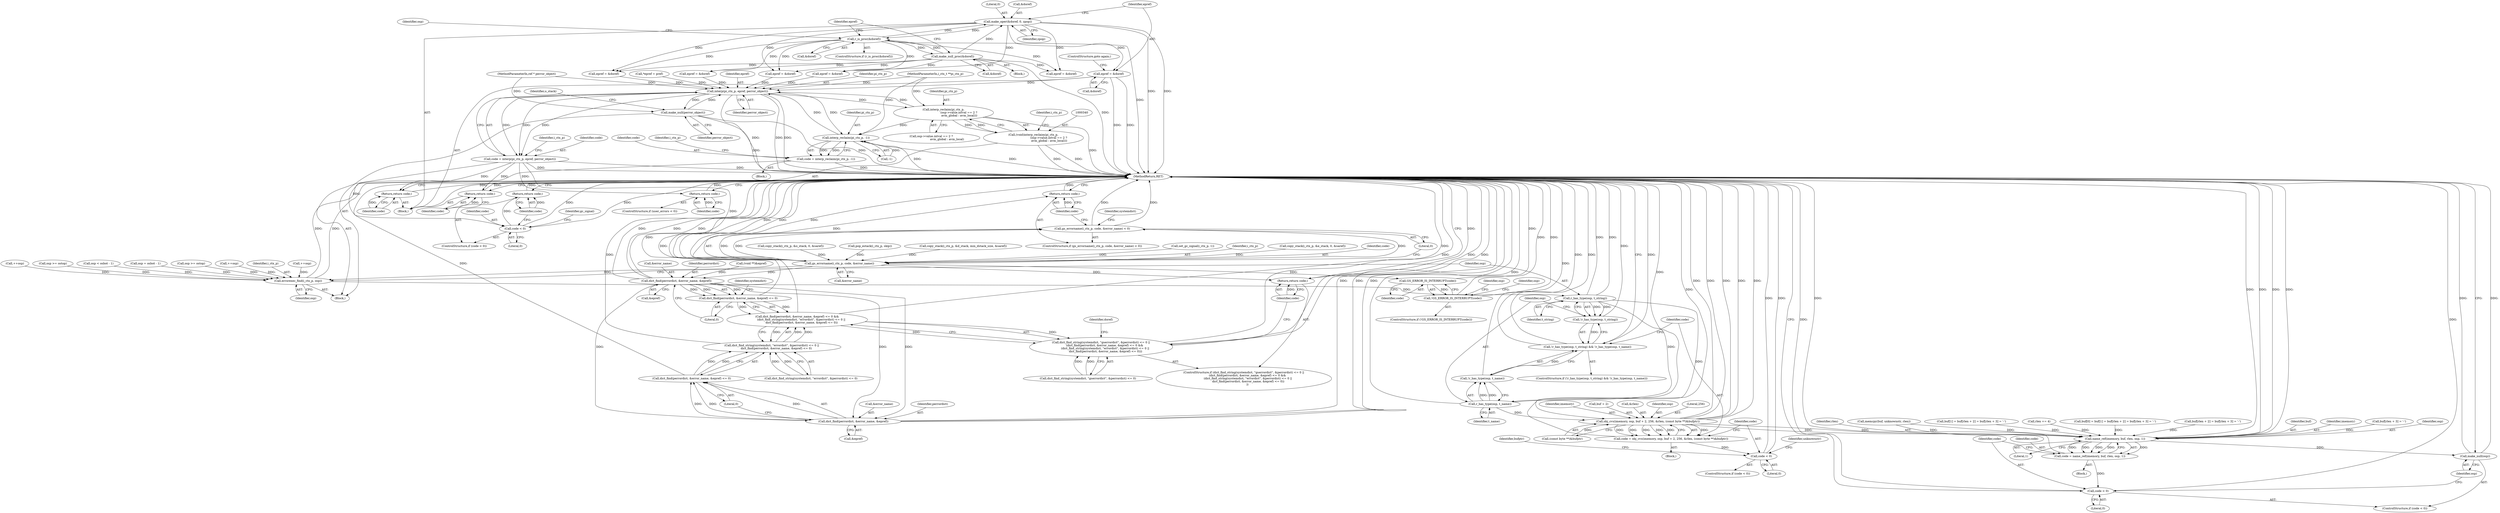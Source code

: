 digraph "0_ghostscript_a6807394bd94b708be24758287b606154daaaed9@pointer" {
"1000362" [label="(Call,epref = &doref)"];
"1000357" [label="(Call,make_oper(&doref, 0, zpop))"];
"1000562" [label="(Call,r_is_proc(&doref))"];
"1000571" [label="(Call,make_null_proc(&doref))"];
"1000231" [label="(Call,interp(pi_ctx_p, epref, perror_object))"];
"1000175" [label="(Call,make_null(perror_object))"];
"1000210" [label="(Call,interp_reclaim(pi_ctx_p, -1))"];
"1000208" [label="(Call,code = interp_reclaim(pi_ctx_p, -1))"];
"1000224" [label="(Call,code < 0)"];
"1000227" [label="(Return,return code;)"];
"1000229" [label="(Call,code = interp(pi_ctx_p, epref, perror_object))"];
"1000282" [label="(Return,return code;)"];
"1000369" [label="(Return,return code;)"];
"1000625" [label="(Return,return code;)"];
"1000629" [label="(Call,gs_errorname(i_ctx_p, code, &error_name))"];
"1000628" [label="(Call,gs_errorname(i_ctx_p, code, &error_name) < 0)"];
"1000635" [label="(Return,return code;)"];
"1000648" [label="(Call,dict_find(perrordict, &error_name, &epref))"];
"1000647" [label="(Call,dict_find(perrordict, &error_name, &epref) <= 0)"];
"1000646" [label="(Call,dict_find(perrordict, &error_name, &epref) <= 0 &&\n         (dict_find_string(systemdict, \"errordict\", &perrordict) <= 0 ||\n          dict_find(perrordict, &error_name, &epref) <= 0))"];
"1000638" [label="(Call,dict_find_string(systemdict, \"gserrordict\", &perrordict) <= 0 ||\n        (dict_find(perrordict, &error_name, &epref) <= 0 &&\n         (dict_find_string(systemdict, \"errordict\", &perrordict) <= 0 ||\n          dict_find(perrordict, &error_name, &epref) <= 0)))"];
"1000655" [label="(Call,dict_find_string(systemdict, \"errordict\", &perrordict) <= 0 ||\n          dict_find(perrordict, &error_name, &epref) <= 0)"];
"1000664" [label="(Call,dict_find(perrordict, &error_name, &epref))"];
"1000663" [label="(Call,dict_find(perrordict, &error_name, &epref) <= 0)"];
"1000671" [label="(Return,return code;)"];
"1000683" [label="(Call,GS_ERROR_IS_INTERRUPT(code))"];
"1000682" [label="(Call,!GS_ERROR_IS_INTERRUPT(code))"];
"1000706" [label="(Call,errorexec_find(i_ctx_p, osp))"];
"1000712" [label="(Call,r_has_type(osp, t_string))"];
"1000711" [label="(Call,!r_has_type(osp, t_string))"];
"1000710" [label="(Call,!r_has_type(osp, t_string) && !r_has_type(osp, t_name))"];
"1000716" [label="(Call,r_has_type(osp, t_name))"];
"1000715" [label="(Call,!r_has_type(osp, t_name))"];
"1000722" [label="(Call,obj_cvs(imemory, osp, buf + 2, 256, &rlen, (const byte **)&bufptr))"];
"1000720" [label="(Call,code = obj_cvs(imemory, osp, buf + 2, 256, &rlen, (const byte **)&bufptr))"];
"1000736" [label="(Call,code < 0)"];
"1000814" [label="(Call,name_ref(imemory, buf, rlen, osp, 1))"];
"1000812" [label="(Call,code = name_ref(imemory, buf, rlen, osp, 1))"];
"1000821" [label="(Call,code < 0)"];
"1000824" [label="(Call,make_null(osp))"];
"1000341" [label="(Call,interp_reclaim(pi_ctx_p,\n                                  (osp->value.intval == 2 ?\n                                   avm_global : avm_local)))"];
"1000339" [label="(Call,(void)interp_reclaim(pi_ctx_p,\n                                  (osp->value.intval == 2 ?\n                                   avm_global : avm_local)))"];
"1000581" [label="(Call,copy_stack(i_ctx_p, &o_stack, 0, &saref))"];
"1000641" [label="(Identifier,systemdict)"];
"1000343" [label="(Call,osp->value.intval == 2 ?\n                                   avm_global : avm_local)"];
"1000658" [label="(Identifier,systemdict)"];
"1000683" [label="(Call,GS_ERROR_IS_INTERRUPT(code))"];
"1000821" [label="(Call,code < 0)"];
"1000176" [label="(Identifier,perror_object)"];
"1000650" [label="(Call,&error_name)"];
"1000625" [label="(Return,return code;)"];
"1000228" [label="(Identifier,code)"];
"1000362" [label="(Call,epref = &doref)"];
"1000637" [label="(ControlStructure,if (dict_find_string(systemdict, \"gserrordict\", &perrordict) <= 0 ||\n        (dict_find(perrordict, &error_name, &epref) <= 0 &&\n         (dict_find_string(systemdict, \"errordict\", &perrordict) <= 0 ||\n          dict_find(perrordict, &error_name, &epref) <= 0))\n        ))"];
"1000672" [label="(Identifier,code)"];
"1000811" [label="(Block,)"];
"1000615" [label="(Call,epref = &doref)"];
"1000636" [label="(Identifier,code)"];
"1000572" [label="(Call,&doref)"];
"1000424" [label="(Call,++osp)"];
"1000574" [label="(Call,epref = &doref)"];
"1000542" [label="(Call,++osp)"];
"1000369" [label="(Return,return code;)"];
"1000139" [label="(Block,)"];
"1000742" [label="(Identifier,unknownstr)"];
"1000708" [label="(Identifier,osp)"];
"1000358" [label="(Call,&doref)"];
"1000227" [label="(Return,return code;)"];
"1000656" [label="(Call,dict_find_string(systemdict, \"errordict\", &perrordict) <= 0)"];
"1000825" [label="(Identifier,osp)"];
"1000820" [label="(ControlStructure,if (code < 0))"];
"1000141" [label="(Call,*epref = pref)"];
"1000537" [label="(Call,pop_estack(i_ctx_p, skip))"];
"1000193" [label="(Block,)"];
"1000354" [label="(Identifier,i_ctx_p)"];
"1000666" [label="(Call,&error_name)"];
"1000562" [label="(Call,r_is_proc(&doref))"];
"1000710" [label="(Call,!r_has_type(osp, t_string) && !r_has_type(osp, t_name))"];
"1000626" [label="(Identifier,code)"];
"1000639" [label="(Call,dict_find_string(systemdict, \"gserrordict\", &perrordict) <= 0)"];
"1000655" [label="(Call,dict_find_string(systemdict, \"errordict\", &perrordict) <= 0 ||\n          dict_find(perrordict, &error_name, &epref) <= 0)"];
"1000723" [label="(Identifier,imemory)"];
"1000649" [label="(Identifier,perrordict)"];
"1000224" [label="(Call,code < 0)"];
"1000703" [label="(Identifier,osp)"];
"1000404" [label="(Call,copy_stack(i_ctx_p, &d_stack, min_dstack_size, &saref))"];
"1000441" [label="(Call,epref = &doref)"];
"1000814" [label="(Call,name_ref(imemory, buf, rlen, osp, 1))"];
"1000565" [label="(Block,)"];
"1000674" [label="(Identifier,doref)"];
"1000333" [label="(Call,epref = &doref)"];
"1000192" [label="(Identifier,gc_signal)"];
"1000690" [label="(Identifier,osp)"];
"1000226" [label="(Literal,0)"];
"1000264" [label="(Call,set_gc_signal(i_ctx_p, 1))"];
"1000670" [label="(Literal,0)"];
"1000563" [label="(Call,&doref)"];
"1000652" [label="(Call,&epref)"];
"1000646" [label="(Call,dict_find(perrordict, &error_name, &epref) <= 0 &&\n         (dict_find_string(systemdict, \"errordict\", &perrordict) <= 0 ||\n          dict_find(perrordict, &error_name, &epref) <= 0))"];
"1000711" [label="(Call,!r_has_type(osp, t_string))"];
"1000632" [label="(Call,&error_name)"];
"1000283" [label="(Identifier,code)"];
"1000208" [label="(Call,code = interp_reclaim(pi_ctx_p, -1))"];
"1000215" [label="(Identifier,i_ctx_p)"];
"1000230" [label="(Identifier,code)"];
"1000721" [label="(Identifier,code)"];
"1000813" [label="(Identifier,code)"];
"1000816" [label="(Identifier,buf)"];
"1000175" [label="(Call,make_null(perror_object))"];
"1000634" [label="(Literal,0)"];
"1000364" [label="(Call,&doref)"];
"1000664" [label="(Call,dict_find(perrordict, &error_name, &epref))"];
"1000718" [label="(Identifier,t_name)"];
"1000212" [label="(Call,-1)"];
"1000628" [label="(Call,gs_errorname(i_ctx_p, code, &error_name) < 0)"];
"1000225" [label="(Identifier,code)"];
"1000714" [label="(Identifier,t_string)"];
"1000815" [label="(Identifier,imemory)"];
"1000707" [label="(Identifier,i_ctx_p)"];
"1000720" [label="(Call,code = obj_cvs(imemory, osp, buf + 2, 256, &rlen, (const byte **)&bufptr))"];
"1000638" [label="(Call,dict_find_string(systemdict, \"gserrordict\", &perrordict) <= 0 ||\n        (dict_find(perrordict, &error_name, &epref) <= 0 &&\n         (dict_find_string(systemdict, \"errordict\", &perrordict) <= 0 ||\n          dict_find(perrordict, &error_name, &epref) <= 0)))"];
"1000234" [label="(Identifier,perror_object)"];
"1000599" [label="(Call,++osp)"];
"1000342" [label="(Identifier,pi_ctx_p)"];
"1000712" [label="(Call,r_has_type(osp, t_string))"];
"1000735" [label="(ControlStructure,if (code < 0))"];
"1000223" [label="(ControlStructure,if (code < 0))"];
"1000635" [label="(Return,return code;)"];
"1000361" [label="(Identifier,zpop)"];
"1000339" [label="(Call,(void)interp_reclaim(pi_ctx_p,\n                                  (osp->value.intval == 2 ?\n                                   avm_global : avm_local)))"];
"1000722" [label="(Call,obj_cvs(imemory, osp, buf + 2, 256, &rlen, (const byte **)&bufptr))"];
"1000179" [label="(Identifier,o_stack)"];
"1000715" [label="(Call,!r_has_type(osp, t_name))"];
"1000629" [label="(Call,gs_errorname(i_ctx_p, code, &error_name))"];
"1000671" [label="(Return,return code;)"];
"1000621" [label="(ControlStructure,if (user_errors < 0))"];
"1000738" [label="(Literal,0)"];
"1000791" [label="(Call,buf[rlen + 3] = '-')"];
"1000818" [label="(Identifier,osp)"];
"1000211" [label="(Identifier,pi_ctx_p)"];
"1000817" [label="(Identifier,rlen)"];
"1000231" [label="(Call,interp(pi_ctx_p, epref, perror_object))"];
"1000630" [label="(Identifier,i_ctx_p)"];
"1000233" [label="(Identifier,epref)"];
"1000561" [label="(ControlStructure,if (r_is_proc(&doref)))"];
"1000341" [label="(Call,interp_reclaim(pi_ctx_p,\n                                  (osp->value.intval == 2 ?\n                                   avm_global : avm_local)))"];
"1000665" [label="(Identifier,perrordict)"];
"1000682" [label="(Call,!GS_ERROR_IS_INTERRUPT(code))"];
"1000360" [label="(Literal,0)"];
"1000725" [label="(Call,buf + 2)"];
"1000282" [label="(Return,return code;)"];
"1000663" [label="(Call,dict_find(perrordict, &error_name, &epref) <= 0)"];
"1000575" [label="(Identifier,epref)"];
"1000748" [label="(Call,memcpy(buf, unknownstr, rlen))"];
"1000713" [label="(Identifier,osp)"];
"1000677" [label="(Call,epref = &doref)"];
"1000692" [label="(Call,osp >= ostop)"];
"1000729" [label="(Call,&rlen)"];
"1000232" [label="(Identifier,pi_ctx_p)"];
"1000654" [label="(Literal,0)"];
"1000781" [label="(Call,buf[1] = buf[rlen + 2] = buf[rlen + 3] = '-')"];
"1000812" [label="(Call,code = name_ref(imemory, buf, rlen, osp, 1))"];
"1000138" [label="(MethodParameterIn,ref * perror_object)"];
"1000717" [label="(Identifier,osp)"];
"1000210" [label="(Call,interp_reclaim(pi_ctx_p, -1))"];
"1000681" [label="(ControlStructure,if (!GS_ERROR_IS_INTERRUPT(code)))"];
"1000229" [label="(Call,code = interp(pi_ctx_p, epref, perror_object))"];
"1000203" [label="(Call,(void **)&epref)"];
"1000366" [label="(ControlStructure,goto again;)"];
"1000357" [label="(Call,make_oper(&doref, 0, zpop))"];
"1000716" [label="(Call,r_has_type(osp, t_name))"];
"1000627" [label="(ControlStructure,if (gs_errorname(i_ctx_p, code, &error_name) < 0))"];
"1000684" [label="(Identifier,code)"];
"1000760" [label="(Identifier,bufptr)"];
"1000798" [label="(Call,rlen += 4)"];
"1000236" [label="(Identifier,i_ctx_p)"];
"1000372" [label="(Call,osp < osbot - 1)"];
"1000647" [label="(Call,dict_find(perrordict, &error_name, &epref) <= 0)"];
"1000824" [label="(Call,make_null(osp))"];
"1000777" [label="(Call,buf[0] = buf[1] = buf[rlen + 2] = buf[rlen + 3] = '-')"];
"1000719" [label="(Block,)"];
"1000737" [label="(Identifier,code)"];
"1000209" [label="(Identifier,code)"];
"1000731" [label="(Call,(const byte **)&bufptr)"];
"1000736" [label="(Call,code < 0)"];
"1000370" [label="(Identifier,code)"];
"1000363" [label="(Identifier,epref)"];
"1000706" [label="(Call,errorexec_find(i_ctx_p, osp))"];
"1000724" [label="(Identifier,osp)"];
"1000785" [label="(Call,buf[rlen + 2] = buf[rlen + 3] = '-')"];
"1000826" [label="(MethodReturn,RET)"];
"1000377" [label="(Call,osp = osbot - 1)"];
"1000466" [label="(Call,copy_stack(i_ctx_p, &e_stack, 0, &saref))"];
"1000709" [label="(ControlStructure,if (!r_has_type(osp, t_string) && !r_has_type(osp, t_name)))"];
"1000728" [label="(Literal,256)"];
"1000668" [label="(Call,&epref)"];
"1000648" [label="(Call,dict_find(perrordict, &error_name, &epref))"];
"1000134" [label="(MethodParameterIn,i_ctx_t **pi_ctx_p)"];
"1000276" [label="(Block,)"];
"1000823" [label="(Literal,0)"];
"1000569" [label="(Identifier,osp)"];
"1000822" [label="(Identifier,code)"];
"1000819" [label="(Literal,1)"];
"1000571" [label="(Call,make_null_proc(&doref))"];
"1000449" [label="(Call,osp >= ostop)"];
"1000631" [label="(Identifier,code)"];
"1000362" -> "1000276"  [label="AST: "];
"1000362" -> "1000364"  [label="CFG: "];
"1000363" -> "1000362"  [label="AST: "];
"1000364" -> "1000362"  [label="AST: "];
"1000366" -> "1000362"  [label="CFG: "];
"1000362" -> "1000826"  [label="DDG: "];
"1000362" -> "1000826"  [label="DDG: "];
"1000362" -> "1000231"  [label="DDG: "];
"1000357" -> "1000362"  [label="DDG: "];
"1000357" -> "1000276"  [label="AST: "];
"1000357" -> "1000361"  [label="CFG: "];
"1000358" -> "1000357"  [label="AST: "];
"1000360" -> "1000357"  [label="AST: "];
"1000361" -> "1000357"  [label="AST: "];
"1000363" -> "1000357"  [label="CFG: "];
"1000357" -> "1000826"  [label="DDG: "];
"1000357" -> "1000826"  [label="DDG: "];
"1000357" -> "1000333"  [label="DDG: "];
"1000562" -> "1000357"  [label="DDG: "];
"1000571" -> "1000357"  [label="DDG: "];
"1000357" -> "1000441"  [label="DDG: "];
"1000357" -> "1000562"  [label="DDG: "];
"1000357" -> "1000615"  [label="DDG: "];
"1000357" -> "1000677"  [label="DDG: "];
"1000562" -> "1000561"  [label="AST: "];
"1000562" -> "1000563"  [label="CFG: "];
"1000563" -> "1000562"  [label="AST: "];
"1000569" -> "1000562"  [label="CFG: "];
"1000575" -> "1000562"  [label="CFG: "];
"1000562" -> "1000826"  [label="DDG: "];
"1000562" -> "1000333"  [label="DDG: "];
"1000562" -> "1000441"  [label="DDG: "];
"1000571" -> "1000562"  [label="DDG: "];
"1000562" -> "1000571"  [label="DDG: "];
"1000562" -> "1000574"  [label="DDG: "];
"1000562" -> "1000615"  [label="DDG: "];
"1000562" -> "1000677"  [label="DDG: "];
"1000571" -> "1000565"  [label="AST: "];
"1000571" -> "1000572"  [label="CFG: "];
"1000572" -> "1000571"  [label="AST: "];
"1000575" -> "1000571"  [label="CFG: "];
"1000571" -> "1000826"  [label="DDG: "];
"1000571" -> "1000333"  [label="DDG: "];
"1000571" -> "1000441"  [label="DDG: "];
"1000571" -> "1000574"  [label="DDG: "];
"1000571" -> "1000615"  [label="DDG: "];
"1000571" -> "1000677"  [label="DDG: "];
"1000231" -> "1000229"  [label="AST: "];
"1000231" -> "1000234"  [label="CFG: "];
"1000232" -> "1000231"  [label="AST: "];
"1000233" -> "1000231"  [label="AST: "];
"1000234" -> "1000231"  [label="AST: "];
"1000229" -> "1000231"  [label="CFG: "];
"1000231" -> "1000826"  [label="DDG: "];
"1000231" -> "1000826"  [label="DDG: "];
"1000231" -> "1000826"  [label="DDG: "];
"1000231" -> "1000175"  [label="DDG: "];
"1000231" -> "1000210"  [label="DDG: "];
"1000231" -> "1000229"  [label="DDG: "];
"1000231" -> "1000229"  [label="DDG: "];
"1000231" -> "1000229"  [label="DDG: "];
"1000341" -> "1000231"  [label="DDG: "];
"1000210" -> "1000231"  [label="DDG: "];
"1000134" -> "1000231"  [label="DDG: "];
"1000574" -> "1000231"  [label="DDG: "];
"1000141" -> "1000231"  [label="DDG: "];
"1000615" -> "1000231"  [label="DDG: "];
"1000333" -> "1000231"  [label="DDG: "];
"1000441" -> "1000231"  [label="DDG: "];
"1000175" -> "1000231"  [label="DDG: "];
"1000138" -> "1000231"  [label="DDG: "];
"1000231" -> "1000341"  [label="DDG: "];
"1000175" -> "1000139"  [label="AST: "];
"1000175" -> "1000176"  [label="CFG: "];
"1000176" -> "1000175"  [label="AST: "];
"1000179" -> "1000175"  [label="CFG: "];
"1000175" -> "1000826"  [label="DDG: "];
"1000175" -> "1000826"  [label="DDG: "];
"1000138" -> "1000175"  [label="DDG: "];
"1000210" -> "1000208"  [label="AST: "];
"1000210" -> "1000212"  [label="CFG: "];
"1000211" -> "1000210"  [label="AST: "];
"1000212" -> "1000210"  [label="AST: "];
"1000208" -> "1000210"  [label="CFG: "];
"1000210" -> "1000826"  [label="DDG: "];
"1000210" -> "1000826"  [label="DDG: "];
"1000210" -> "1000208"  [label="DDG: "];
"1000210" -> "1000208"  [label="DDG: "];
"1000341" -> "1000210"  [label="DDG: "];
"1000134" -> "1000210"  [label="DDG: "];
"1000212" -> "1000210"  [label="DDG: "];
"1000208" -> "1000193"  [label="AST: "];
"1000209" -> "1000208"  [label="AST: "];
"1000215" -> "1000208"  [label="CFG: "];
"1000208" -> "1000826"  [label="DDG: "];
"1000208" -> "1000224"  [label="DDG: "];
"1000224" -> "1000223"  [label="AST: "];
"1000224" -> "1000226"  [label="CFG: "];
"1000225" -> "1000224"  [label="AST: "];
"1000226" -> "1000224"  [label="AST: "];
"1000192" -> "1000224"  [label="CFG: "];
"1000228" -> "1000224"  [label="CFG: "];
"1000224" -> "1000826"  [label="DDG: "];
"1000224" -> "1000826"  [label="DDG: "];
"1000224" -> "1000227"  [label="DDG: "];
"1000227" -> "1000223"  [label="AST: "];
"1000227" -> "1000228"  [label="CFG: "];
"1000228" -> "1000227"  [label="AST: "];
"1000826" -> "1000227"  [label="CFG: "];
"1000227" -> "1000826"  [label="DDG: "];
"1000228" -> "1000227"  [label="DDG: "];
"1000229" -> "1000139"  [label="AST: "];
"1000230" -> "1000229"  [label="AST: "];
"1000236" -> "1000229"  [label="CFG: "];
"1000229" -> "1000826"  [label="DDG: "];
"1000229" -> "1000826"  [label="DDG: "];
"1000229" -> "1000282"  [label="DDG: "];
"1000229" -> "1000369"  [label="DDG: "];
"1000229" -> "1000625"  [label="DDG: "];
"1000229" -> "1000629"  [label="DDG: "];
"1000282" -> "1000276"  [label="AST: "];
"1000282" -> "1000283"  [label="CFG: "];
"1000283" -> "1000282"  [label="AST: "];
"1000826" -> "1000282"  [label="CFG: "];
"1000282" -> "1000826"  [label="DDG: "];
"1000283" -> "1000282"  [label="DDG: "];
"1000369" -> "1000276"  [label="AST: "];
"1000369" -> "1000370"  [label="CFG: "];
"1000370" -> "1000369"  [label="AST: "];
"1000826" -> "1000369"  [label="CFG: "];
"1000369" -> "1000826"  [label="DDG: "];
"1000370" -> "1000369"  [label="DDG: "];
"1000625" -> "1000621"  [label="AST: "];
"1000625" -> "1000626"  [label="CFG: "];
"1000626" -> "1000625"  [label="AST: "];
"1000826" -> "1000625"  [label="CFG: "];
"1000625" -> "1000826"  [label="DDG: "];
"1000626" -> "1000625"  [label="DDG: "];
"1000629" -> "1000628"  [label="AST: "];
"1000629" -> "1000632"  [label="CFG: "];
"1000630" -> "1000629"  [label="AST: "];
"1000631" -> "1000629"  [label="AST: "];
"1000632" -> "1000629"  [label="AST: "];
"1000634" -> "1000629"  [label="CFG: "];
"1000629" -> "1000826"  [label="DDG: "];
"1000629" -> "1000826"  [label="DDG: "];
"1000629" -> "1000826"  [label="DDG: "];
"1000629" -> "1000628"  [label="DDG: "];
"1000629" -> "1000628"  [label="DDG: "];
"1000629" -> "1000628"  [label="DDG: "];
"1000404" -> "1000629"  [label="DDG: "];
"1000466" -> "1000629"  [label="DDG: "];
"1000264" -> "1000629"  [label="DDG: "];
"1000581" -> "1000629"  [label="DDG: "];
"1000537" -> "1000629"  [label="DDG: "];
"1000629" -> "1000635"  [label="DDG: "];
"1000629" -> "1000648"  [label="DDG: "];
"1000629" -> "1000671"  [label="DDG: "];
"1000629" -> "1000683"  [label="DDG: "];
"1000629" -> "1000706"  [label="DDG: "];
"1000628" -> "1000627"  [label="AST: "];
"1000628" -> "1000634"  [label="CFG: "];
"1000634" -> "1000628"  [label="AST: "];
"1000636" -> "1000628"  [label="CFG: "];
"1000641" -> "1000628"  [label="CFG: "];
"1000628" -> "1000826"  [label="DDG: "];
"1000628" -> "1000826"  [label="DDG: "];
"1000635" -> "1000627"  [label="AST: "];
"1000635" -> "1000636"  [label="CFG: "];
"1000636" -> "1000635"  [label="AST: "];
"1000826" -> "1000635"  [label="CFG: "];
"1000635" -> "1000826"  [label="DDG: "];
"1000636" -> "1000635"  [label="DDG: "];
"1000648" -> "1000647"  [label="AST: "];
"1000648" -> "1000652"  [label="CFG: "];
"1000649" -> "1000648"  [label="AST: "];
"1000650" -> "1000648"  [label="AST: "];
"1000652" -> "1000648"  [label="AST: "];
"1000654" -> "1000648"  [label="CFG: "];
"1000648" -> "1000826"  [label="DDG: "];
"1000648" -> "1000826"  [label="DDG: "];
"1000648" -> "1000826"  [label="DDG: "];
"1000648" -> "1000647"  [label="DDG: "];
"1000648" -> "1000647"  [label="DDG: "];
"1000648" -> "1000647"  [label="DDG: "];
"1000203" -> "1000648"  [label="DDG: "];
"1000648" -> "1000664"  [label="DDG: "];
"1000648" -> "1000664"  [label="DDG: "];
"1000648" -> "1000664"  [label="DDG: "];
"1000647" -> "1000646"  [label="AST: "];
"1000647" -> "1000654"  [label="CFG: "];
"1000654" -> "1000647"  [label="AST: "];
"1000658" -> "1000647"  [label="CFG: "];
"1000646" -> "1000647"  [label="CFG: "];
"1000647" -> "1000826"  [label="DDG: "];
"1000647" -> "1000646"  [label="DDG: "];
"1000647" -> "1000646"  [label="DDG: "];
"1000646" -> "1000638"  [label="AST: "];
"1000646" -> "1000655"  [label="CFG: "];
"1000655" -> "1000646"  [label="AST: "];
"1000638" -> "1000646"  [label="CFG: "];
"1000646" -> "1000826"  [label="DDG: "];
"1000646" -> "1000826"  [label="DDG: "];
"1000646" -> "1000638"  [label="DDG: "];
"1000646" -> "1000638"  [label="DDG: "];
"1000655" -> "1000646"  [label="DDG: "];
"1000655" -> "1000646"  [label="DDG: "];
"1000646" -> "1000655"  [label="DDG: "];
"1000638" -> "1000637"  [label="AST: "];
"1000638" -> "1000639"  [label="CFG: "];
"1000639" -> "1000638"  [label="AST: "];
"1000672" -> "1000638"  [label="CFG: "];
"1000674" -> "1000638"  [label="CFG: "];
"1000638" -> "1000826"  [label="DDG: "];
"1000638" -> "1000826"  [label="DDG: "];
"1000638" -> "1000826"  [label="DDG: "];
"1000639" -> "1000638"  [label="DDG: "];
"1000639" -> "1000638"  [label="DDG: "];
"1000655" -> "1000656"  [label="CFG: "];
"1000655" -> "1000663"  [label="CFG: "];
"1000656" -> "1000655"  [label="AST: "];
"1000663" -> "1000655"  [label="AST: "];
"1000655" -> "1000826"  [label="DDG: "];
"1000656" -> "1000655"  [label="DDG: "];
"1000656" -> "1000655"  [label="DDG: "];
"1000663" -> "1000655"  [label="DDG: "];
"1000663" -> "1000655"  [label="DDG: "];
"1000664" -> "1000663"  [label="AST: "];
"1000664" -> "1000668"  [label="CFG: "];
"1000665" -> "1000664"  [label="AST: "];
"1000666" -> "1000664"  [label="AST: "];
"1000668" -> "1000664"  [label="AST: "];
"1000670" -> "1000664"  [label="CFG: "];
"1000664" -> "1000826"  [label="DDG: "];
"1000664" -> "1000826"  [label="DDG: "];
"1000664" -> "1000826"  [label="DDG: "];
"1000664" -> "1000663"  [label="DDG: "];
"1000664" -> "1000663"  [label="DDG: "];
"1000664" -> "1000663"  [label="DDG: "];
"1000663" -> "1000670"  [label="CFG: "];
"1000670" -> "1000663"  [label="AST: "];
"1000663" -> "1000826"  [label="DDG: "];
"1000671" -> "1000637"  [label="AST: "];
"1000671" -> "1000672"  [label="CFG: "];
"1000672" -> "1000671"  [label="AST: "];
"1000826" -> "1000671"  [label="CFG: "];
"1000671" -> "1000826"  [label="DDG: "];
"1000672" -> "1000671"  [label="DDG: "];
"1000683" -> "1000682"  [label="AST: "];
"1000683" -> "1000684"  [label="CFG: "];
"1000684" -> "1000683"  [label="AST: "];
"1000682" -> "1000683"  [label="CFG: "];
"1000683" -> "1000826"  [label="DDG: "];
"1000683" -> "1000682"  [label="DDG: "];
"1000682" -> "1000681"  [label="AST: "];
"1000690" -> "1000682"  [label="CFG: "];
"1000703" -> "1000682"  [label="CFG: "];
"1000682" -> "1000826"  [label="DDG: "];
"1000682" -> "1000826"  [label="DDG: "];
"1000706" -> "1000139"  [label="AST: "];
"1000706" -> "1000708"  [label="CFG: "];
"1000707" -> "1000706"  [label="AST: "];
"1000708" -> "1000706"  [label="AST: "];
"1000713" -> "1000706"  [label="CFG: "];
"1000706" -> "1000826"  [label="DDG: "];
"1000706" -> "1000826"  [label="DDG: "];
"1000692" -> "1000706"  [label="DDG: "];
"1000599" -> "1000706"  [label="DDG: "];
"1000449" -> "1000706"  [label="DDG: "];
"1000542" -> "1000706"  [label="DDG: "];
"1000377" -> "1000706"  [label="DDG: "];
"1000424" -> "1000706"  [label="DDG: "];
"1000372" -> "1000706"  [label="DDG: "];
"1000706" -> "1000712"  [label="DDG: "];
"1000712" -> "1000711"  [label="AST: "];
"1000712" -> "1000714"  [label="CFG: "];
"1000713" -> "1000712"  [label="AST: "];
"1000714" -> "1000712"  [label="AST: "];
"1000711" -> "1000712"  [label="CFG: "];
"1000712" -> "1000826"  [label="DDG: "];
"1000712" -> "1000826"  [label="DDG: "];
"1000712" -> "1000711"  [label="DDG: "];
"1000712" -> "1000711"  [label="DDG: "];
"1000712" -> "1000716"  [label="DDG: "];
"1000712" -> "1000722"  [label="DDG: "];
"1000711" -> "1000710"  [label="AST: "];
"1000717" -> "1000711"  [label="CFG: "];
"1000710" -> "1000711"  [label="CFG: "];
"1000711" -> "1000826"  [label="DDG: "];
"1000711" -> "1000710"  [label="DDG: "];
"1000710" -> "1000709"  [label="AST: "];
"1000710" -> "1000715"  [label="CFG: "];
"1000715" -> "1000710"  [label="AST: "];
"1000721" -> "1000710"  [label="CFG: "];
"1000826" -> "1000710"  [label="CFG: "];
"1000710" -> "1000826"  [label="DDG: "];
"1000710" -> "1000826"  [label="DDG: "];
"1000710" -> "1000826"  [label="DDG: "];
"1000715" -> "1000710"  [label="DDG: "];
"1000716" -> "1000715"  [label="AST: "];
"1000716" -> "1000718"  [label="CFG: "];
"1000717" -> "1000716"  [label="AST: "];
"1000718" -> "1000716"  [label="AST: "];
"1000715" -> "1000716"  [label="CFG: "];
"1000716" -> "1000826"  [label="DDG: "];
"1000716" -> "1000826"  [label="DDG: "];
"1000716" -> "1000715"  [label="DDG: "];
"1000716" -> "1000715"  [label="DDG: "];
"1000716" -> "1000722"  [label="DDG: "];
"1000715" -> "1000826"  [label="DDG: "];
"1000722" -> "1000720"  [label="AST: "];
"1000722" -> "1000731"  [label="CFG: "];
"1000723" -> "1000722"  [label="AST: "];
"1000724" -> "1000722"  [label="AST: "];
"1000725" -> "1000722"  [label="AST: "];
"1000728" -> "1000722"  [label="AST: "];
"1000729" -> "1000722"  [label="AST: "];
"1000731" -> "1000722"  [label="AST: "];
"1000720" -> "1000722"  [label="CFG: "];
"1000722" -> "1000826"  [label="DDG: "];
"1000722" -> "1000826"  [label="DDG: "];
"1000722" -> "1000826"  [label="DDG: "];
"1000722" -> "1000826"  [label="DDG: "];
"1000722" -> "1000826"  [label="DDG: "];
"1000722" -> "1000720"  [label="DDG: "];
"1000722" -> "1000720"  [label="DDG: "];
"1000722" -> "1000720"  [label="DDG: "];
"1000722" -> "1000720"  [label="DDG: "];
"1000722" -> "1000720"  [label="DDG: "];
"1000722" -> "1000720"  [label="DDG: "];
"1000731" -> "1000722"  [label="DDG: "];
"1000722" -> "1000814"  [label="DDG: "];
"1000722" -> "1000814"  [label="DDG: "];
"1000720" -> "1000719"  [label="AST: "];
"1000721" -> "1000720"  [label="AST: "];
"1000737" -> "1000720"  [label="CFG: "];
"1000720" -> "1000826"  [label="DDG: "];
"1000720" -> "1000736"  [label="DDG: "];
"1000736" -> "1000735"  [label="AST: "];
"1000736" -> "1000738"  [label="CFG: "];
"1000737" -> "1000736"  [label="AST: "];
"1000738" -> "1000736"  [label="AST: "];
"1000742" -> "1000736"  [label="CFG: "];
"1000760" -> "1000736"  [label="CFG: "];
"1000736" -> "1000826"  [label="DDG: "];
"1000736" -> "1000826"  [label="DDG: "];
"1000814" -> "1000812"  [label="AST: "];
"1000814" -> "1000819"  [label="CFG: "];
"1000815" -> "1000814"  [label="AST: "];
"1000816" -> "1000814"  [label="AST: "];
"1000817" -> "1000814"  [label="AST: "];
"1000818" -> "1000814"  [label="AST: "];
"1000819" -> "1000814"  [label="AST: "];
"1000812" -> "1000814"  [label="CFG: "];
"1000814" -> "1000826"  [label="DDG: "];
"1000814" -> "1000826"  [label="DDG: "];
"1000814" -> "1000826"  [label="DDG: "];
"1000814" -> "1000826"  [label="DDG: "];
"1000814" -> "1000812"  [label="DDG: "];
"1000814" -> "1000812"  [label="DDG: "];
"1000814" -> "1000812"  [label="DDG: "];
"1000814" -> "1000812"  [label="DDG: "];
"1000814" -> "1000812"  [label="DDG: "];
"1000781" -> "1000814"  [label="DDG: "];
"1000785" -> "1000814"  [label="DDG: "];
"1000777" -> "1000814"  [label="DDG: "];
"1000791" -> "1000814"  [label="DDG: "];
"1000748" -> "1000814"  [label="DDG: "];
"1000748" -> "1000814"  [label="DDG: "];
"1000798" -> "1000814"  [label="DDG: "];
"1000814" -> "1000824"  [label="DDG: "];
"1000812" -> "1000811"  [label="AST: "];
"1000813" -> "1000812"  [label="AST: "];
"1000822" -> "1000812"  [label="CFG: "];
"1000812" -> "1000826"  [label="DDG: "];
"1000812" -> "1000821"  [label="DDG: "];
"1000821" -> "1000820"  [label="AST: "];
"1000821" -> "1000823"  [label="CFG: "];
"1000822" -> "1000821"  [label="AST: "];
"1000823" -> "1000821"  [label="AST: "];
"1000825" -> "1000821"  [label="CFG: "];
"1000826" -> "1000821"  [label="CFG: "];
"1000821" -> "1000826"  [label="DDG: "];
"1000821" -> "1000826"  [label="DDG: "];
"1000824" -> "1000820"  [label="AST: "];
"1000824" -> "1000825"  [label="CFG: "];
"1000825" -> "1000824"  [label="AST: "];
"1000826" -> "1000824"  [label="CFG: "];
"1000824" -> "1000826"  [label="DDG: "];
"1000824" -> "1000826"  [label="DDG: "];
"1000341" -> "1000339"  [label="AST: "];
"1000341" -> "1000343"  [label="CFG: "];
"1000342" -> "1000341"  [label="AST: "];
"1000343" -> "1000341"  [label="AST: "];
"1000339" -> "1000341"  [label="CFG: "];
"1000341" -> "1000826"  [label="DDG: "];
"1000341" -> "1000339"  [label="DDG: "];
"1000341" -> "1000339"  [label="DDG: "];
"1000134" -> "1000341"  [label="DDG: "];
"1000339" -> "1000276"  [label="AST: "];
"1000340" -> "1000339"  [label="AST: "];
"1000354" -> "1000339"  [label="CFG: "];
"1000339" -> "1000826"  [label="DDG: "];
"1000339" -> "1000826"  [label="DDG: "];
}
